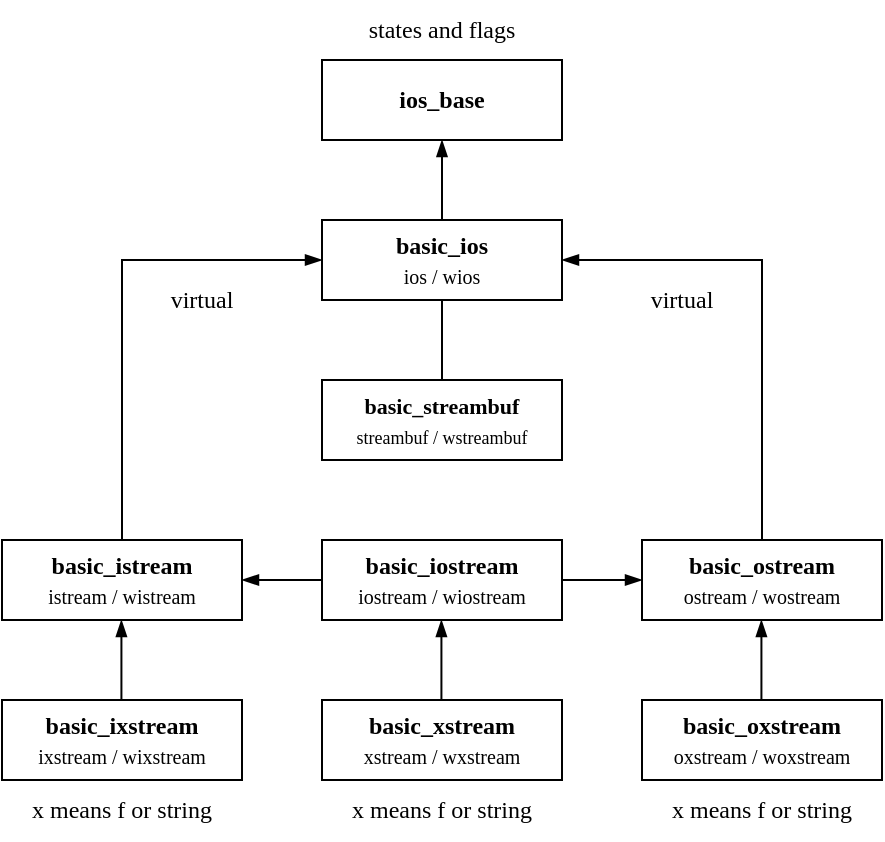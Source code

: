 <mxfile version="24.2.5" type="device">
  <diagram name="Страница — 1" id="DQ8imi5eh9gdpLCtXENQ">
    <mxGraphModel dx="819" dy="446" grid="0" gridSize="10" guides="1" tooltips="1" connect="1" arrows="1" fold="1" page="1" pageScale="1" pageWidth="827" pageHeight="1169" math="0" shadow="0">
      <root>
        <mxCell id="0" />
        <mxCell id="1" parent="0" />
        <mxCell id="uXNf4TVWvwjsxXdPjGZj-1" value="&lt;b&gt;&lt;font face=&quot;Verdana&quot;&gt;ios_base&lt;/font&gt;&lt;/b&gt;" style="rounded=0;whiteSpace=wrap;html=1;" parent="1" vertex="1">
          <mxGeometry x="360" y="200" width="120" height="40" as="geometry" />
        </mxCell>
        <mxCell id="uXNf4TVWvwjsxXdPjGZj-2" value="&lt;b&gt;&lt;font face=&quot;Verdana&quot;&gt;basic_ios&lt;/font&gt;&lt;/b&gt;&lt;div&gt;&lt;span style=&quot;font-size: 10px;&quot;&gt;&lt;font style=&quot;&quot; face=&quot;Verdana&quot;&gt;ios / wios&lt;/font&gt;&lt;/span&gt;&lt;/div&gt;" style="rounded=0;whiteSpace=wrap;html=1;" parent="1" vertex="1">
          <mxGeometry x="360" y="280" width="120" height="40" as="geometry" />
        </mxCell>
        <mxCell id="uXNf4TVWvwjsxXdPjGZj-3" value="&lt;b&gt;&lt;font face=&quot;Verdana&quot;&gt;basic_istream&lt;/font&gt;&lt;/b&gt;&lt;div&gt;&lt;span style=&quot;font-family: Verdana; font-size: 10px; background-color: initial;&quot;&gt;istream / wistream&lt;/span&gt;&lt;/div&gt;" style="rounded=0;whiteSpace=wrap;html=1;" parent="1" vertex="1">
          <mxGeometry x="200" y="440" width="120" height="40" as="geometry" />
        </mxCell>
        <mxCell id="uXNf4TVWvwjsxXdPjGZj-4" value="&lt;b&gt;&lt;font face=&quot;Verdana&quot;&gt;basic_ostream&lt;/font&gt;&lt;/b&gt;&lt;div&gt;&lt;span style=&quot;background-color: initial; font-size: 10px;&quot;&gt;&lt;font face=&quot;Verdana&quot;&gt;ostream / wo&lt;/font&gt;&lt;/span&gt;&lt;span style=&quot;background-color: initial; font-family: Verdana; font-size: 10px;&quot;&gt;stream&lt;/span&gt;&lt;/div&gt;" style="rounded=0;whiteSpace=wrap;html=1;" parent="1" vertex="1">
          <mxGeometry x="520" y="440" width="120" height="40" as="geometry" />
        </mxCell>
        <mxCell id="uXNf4TVWvwjsxXdPjGZj-5" value="&lt;b&gt;&lt;font face=&quot;Verdana&quot;&gt;basic_iostream&lt;/font&gt;&lt;/b&gt;&lt;div&gt;&lt;span style=&quot;background-color: initial; font-size: 10px;&quot;&gt;&lt;font face=&quot;Verdana&quot;&gt;iostream / wio&lt;/font&gt;&lt;/span&gt;&lt;span style=&quot;background-color: initial; font-family: Verdana; font-size: 10px;&quot;&gt;stream&lt;/span&gt;&lt;/div&gt;" style="rounded=0;whiteSpace=wrap;html=1;" parent="1" vertex="1">
          <mxGeometry x="360" y="440" width="120" height="40" as="geometry" />
        </mxCell>
        <mxCell id="uXNf4TVWvwjsxXdPjGZj-6" value="" style="endArrow=blockThin;html=1;rounded=0;exitX=0.5;exitY=0;exitDx=0;exitDy=0;entryX=0;entryY=0.5;entryDx=0;entryDy=0;endFill=1;" parent="1" source="uXNf4TVWvwjsxXdPjGZj-3" target="uXNf4TVWvwjsxXdPjGZj-2" edge="1">
          <mxGeometry width="50" height="50" relative="1" as="geometry">
            <mxPoint x="250" y="310" as="sourcePoint" />
            <mxPoint x="300" y="260" as="targetPoint" />
            <Array as="points">
              <mxPoint x="260" y="300" />
            </Array>
          </mxGeometry>
        </mxCell>
        <mxCell id="uXNf4TVWvwjsxXdPjGZj-7" value="" style="endArrow=blockThin;html=1;rounded=0;entryX=1;entryY=0.5;entryDx=0;entryDy=0;endFill=1;exitX=0.5;exitY=0;exitDx=0;exitDy=0;" parent="1" source="uXNf4TVWvwjsxXdPjGZj-4" target="uXNf4TVWvwjsxXdPjGZj-2" edge="1">
          <mxGeometry width="50" height="50" relative="1" as="geometry">
            <mxPoint x="570" y="330" as="sourcePoint" />
            <mxPoint x="390" y="310" as="targetPoint" />
            <Array as="points">
              <mxPoint x="580" y="300" />
            </Array>
          </mxGeometry>
        </mxCell>
        <mxCell id="uXNf4TVWvwjsxXdPjGZj-9" value="" style="endArrow=blockThin;html=1;rounded=0;exitX=0.5;exitY=0;exitDx=0;exitDy=0;entryX=0.5;entryY=1;entryDx=0;entryDy=0;endFill=1;" parent="1" source="uXNf4TVWvwjsxXdPjGZj-2" target="uXNf4TVWvwjsxXdPjGZj-1" edge="1">
          <mxGeometry width="50" height="50" relative="1" as="geometry">
            <mxPoint x="490" y="270" as="sourcePoint" />
            <mxPoint x="540" y="220" as="targetPoint" />
          </mxGeometry>
        </mxCell>
        <mxCell id="uXNf4TVWvwjsxXdPjGZj-11" value="&lt;font face=&quot;Verdana&quot;&gt;virtual&lt;/font&gt;" style="text;html=1;align=center;verticalAlign=middle;whiteSpace=wrap;rounded=0;" parent="1" vertex="1">
          <mxGeometry x="270" y="310" width="60" height="20" as="geometry" />
        </mxCell>
        <mxCell id="uXNf4TVWvwjsxXdPjGZj-12" value="&lt;font face=&quot;Verdana&quot;&gt;virtual&lt;/font&gt;" style="text;html=1;align=center;verticalAlign=middle;whiteSpace=wrap;rounded=0;" parent="1" vertex="1">
          <mxGeometry x="510" y="310" width="60" height="20" as="geometry" />
        </mxCell>
        <mxCell id="uXNf4TVWvwjsxXdPjGZj-14" value="&lt;b&gt;&lt;font face=&quot;Verdana&quot;&gt;basic_oxstream&lt;/font&gt;&lt;/b&gt;&lt;div&gt;&lt;span style=&quot;background-color: initial; font-size: 10px;&quot;&gt;&lt;font face=&quot;Verdana&quot;&gt;oxstream / wox&lt;/font&gt;&lt;/span&gt;&lt;span style=&quot;background-color: initial; font-family: Verdana; font-size: 10px;&quot;&gt;stream&lt;/span&gt;&lt;/div&gt;" style="rounded=0;whiteSpace=wrap;html=1;" parent="1" vertex="1">
          <mxGeometry x="520" y="520" width="120" height="40" as="geometry" />
        </mxCell>
        <mxCell id="uXNf4TVWvwjsxXdPjGZj-15" value="&lt;b&gt;&lt;font face=&quot;Verdana&quot;&gt;basic_ixstream&lt;/font&gt;&lt;/b&gt;&lt;div&gt;&lt;span style=&quot;font-family: Verdana; font-size: 10px; background-color: initial;&quot;&gt;ixstream / wixstream&lt;/span&gt;&lt;/div&gt;" style="rounded=0;whiteSpace=wrap;html=1;" parent="1" vertex="1">
          <mxGeometry x="200" y="520" width="120" height="40" as="geometry" />
        </mxCell>
        <mxCell id="uXNf4TVWvwjsxXdPjGZj-16" value="&lt;b&gt;&lt;font face=&quot;Verdana&quot;&gt;basic_xstream&lt;/font&gt;&lt;/b&gt;&lt;div&gt;&lt;span style=&quot;background-color: initial; font-size: 10px;&quot;&gt;&lt;font face=&quot;Verdana&quot;&gt;xstream / wx&lt;/font&gt;&lt;/span&gt;&lt;span style=&quot;background-color: initial; font-family: Verdana; font-size: 10px;&quot;&gt;stream&lt;/span&gt;&lt;/div&gt;" style="rounded=0;whiteSpace=wrap;html=1;" parent="1" vertex="1">
          <mxGeometry x="360" y="520" width="120" height="40" as="geometry" />
        </mxCell>
        <mxCell id="uXNf4TVWvwjsxXdPjGZj-17" value="" style="endArrow=blockThin;html=1;rounded=0;exitX=0.5;exitY=0;exitDx=0;exitDy=0;entryX=0.5;entryY=1;entryDx=0;entryDy=0;endFill=1;" parent="1" edge="1">
          <mxGeometry width="50" height="50" relative="1" as="geometry">
            <mxPoint x="259.71" y="520" as="sourcePoint" />
            <mxPoint x="259.71" y="480" as="targetPoint" />
          </mxGeometry>
        </mxCell>
        <mxCell id="uXNf4TVWvwjsxXdPjGZj-18" value="" style="endArrow=blockThin;html=1;rounded=0;exitX=0.5;exitY=0;exitDx=0;exitDy=0;entryX=0.5;entryY=1;entryDx=0;entryDy=0;endFill=1;" parent="1" edge="1">
          <mxGeometry width="50" height="50" relative="1" as="geometry">
            <mxPoint x="419.71" y="520" as="sourcePoint" />
            <mxPoint x="419.71" y="480" as="targetPoint" />
          </mxGeometry>
        </mxCell>
        <mxCell id="uXNf4TVWvwjsxXdPjGZj-19" value="" style="endArrow=blockThin;html=1;rounded=0;exitX=0.5;exitY=0;exitDx=0;exitDy=0;entryX=0.5;entryY=1;entryDx=0;entryDy=0;endFill=1;" parent="1" edge="1">
          <mxGeometry width="50" height="50" relative="1" as="geometry">
            <mxPoint x="579.71" y="520" as="sourcePoint" />
            <mxPoint x="579.71" y="480" as="targetPoint" />
          </mxGeometry>
        </mxCell>
        <mxCell id="uXNf4TVWvwjsxXdPjGZj-22" value="&lt;font face=&quot;Verdana&quot;&gt;states and flags&lt;/font&gt;" style="text;html=1;align=center;verticalAlign=middle;whiteSpace=wrap;rounded=0;" parent="1" vertex="1">
          <mxGeometry x="360" y="170" width="120" height="30" as="geometry" />
        </mxCell>
        <mxCell id="uXNf4TVWvwjsxXdPjGZj-23" value="" style="endArrow=blockThin;html=1;rounded=0;exitX=1;exitY=0.5;exitDx=0;exitDy=0;entryX=0;entryY=0.5;entryDx=0;entryDy=0;endFill=1;" parent="1" source="uXNf4TVWvwjsxXdPjGZj-5" target="uXNf4TVWvwjsxXdPjGZj-4" edge="1">
          <mxGeometry width="50" height="50" relative="1" as="geometry">
            <mxPoint x="589.71" y="530" as="sourcePoint" />
            <mxPoint x="589.71" y="490" as="targetPoint" />
          </mxGeometry>
        </mxCell>
        <mxCell id="uXNf4TVWvwjsxXdPjGZj-24" value="" style="endArrow=blockThin;html=1;rounded=0;exitX=0;exitY=0.5;exitDx=0;exitDy=0;entryX=1;entryY=0.5;entryDx=0;entryDy=0;endFill=1;" parent="1" source="uXNf4TVWvwjsxXdPjGZj-5" target="uXNf4TVWvwjsxXdPjGZj-3" edge="1">
          <mxGeometry width="50" height="50" relative="1" as="geometry">
            <mxPoint x="429.71" y="530" as="sourcePoint" />
            <mxPoint x="429.71" y="490" as="targetPoint" />
          </mxGeometry>
        </mxCell>
        <mxCell id="5mokgpeEaxBPW0fvR2Iq-8" value="" style="endArrow=none;html=1;rounded=0;entryX=0.5;entryY=1;entryDx=0;entryDy=0;exitX=0.5;exitY=0;exitDx=0;exitDy=0;" edge="1" parent="1" target="uXNf4TVWvwjsxXdPjGZj-2">
          <mxGeometry width="50" height="50" relative="1" as="geometry">
            <mxPoint x="420" y="360" as="sourcePoint" />
            <mxPoint x="560" y="370" as="targetPoint" />
          </mxGeometry>
        </mxCell>
        <mxCell id="5mokgpeEaxBPW0fvR2Iq-9" value="&lt;font face=&quot;Verdana&quot;&gt;x means f or string&lt;/font&gt;" style="text;html=1;align=center;verticalAlign=middle;whiteSpace=wrap;rounded=0;" vertex="1" parent="1">
          <mxGeometry x="200" y="560" width="120" height="30" as="geometry" />
        </mxCell>
        <mxCell id="5mokgpeEaxBPW0fvR2Iq-10" value="&lt;font face=&quot;Verdana&quot;&gt;x means f or string&lt;/font&gt;" style="text;html=1;align=center;verticalAlign=middle;whiteSpace=wrap;rounded=0;" vertex="1" parent="1">
          <mxGeometry x="360" y="560" width="120" height="30" as="geometry" />
        </mxCell>
        <mxCell id="5mokgpeEaxBPW0fvR2Iq-11" value="&lt;font face=&quot;Verdana&quot;&gt;x means f or string&lt;/font&gt;" style="text;html=1;align=center;verticalAlign=middle;whiteSpace=wrap;rounded=0;" vertex="1" parent="1">
          <mxGeometry x="520" y="560" width="120" height="30" as="geometry" />
        </mxCell>
        <mxCell id="5mokgpeEaxBPW0fvR2Iq-12" value="&lt;b&gt;&lt;font style=&quot;font-size: 11px;&quot; face=&quot;Verdana&quot;&gt;basic_streambuf&lt;/font&gt;&lt;/b&gt;&lt;div&gt;&lt;font style=&quot;font-size: 9px;&quot; face=&quot;Verdana&quot;&gt;streambuf / wstreambuf&lt;/font&gt;&lt;/div&gt;" style="rounded=0;whiteSpace=wrap;html=1;" vertex="1" parent="1">
          <mxGeometry x="360" y="360" width="120" height="40" as="geometry" />
        </mxCell>
      </root>
    </mxGraphModel>
  </diagram>
</mxfile>
